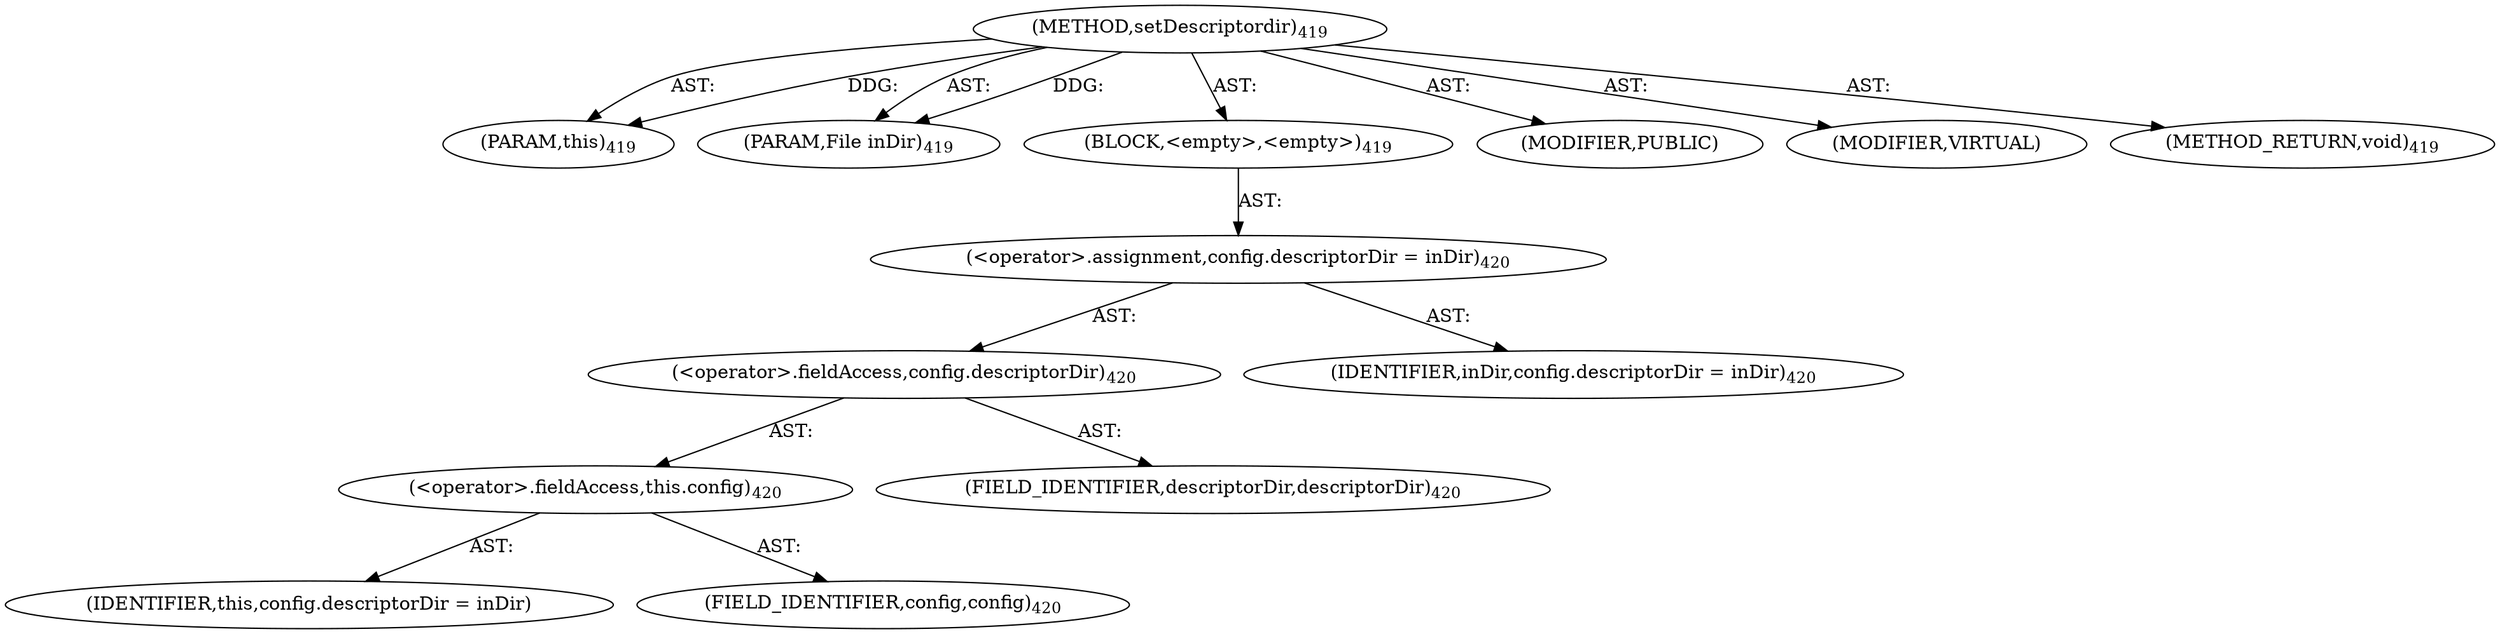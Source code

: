 digraph "setDescriptordir" {  
"111669149717" [label = <(METHOD,setDescriptordir)<SUB>419</SUB>> ]
"115964117020" [label = <(PARAM,this)<SUB>419</SUB>> ]
"115964117021" [label = <(PARAM,File inDir)<SUB>419</SUB>> ]
"25769803798" [label = <(BLOCK,&lt;empty&gt;,&lt;empty&gt;)<SUB>419</SUB>> ]
"30064771180" [label = <(&lt;operator&gt;.assignment,config.descriptorDir = inDir)<SUB>420</SUB>> ]
"30064771181" [label = <(&lt;operator&gt;.fieldAccess,config.descriptorDir)<SUB>420</SUB>> ]
"30064771182" [label = <(&lt;operator&gt;.fieldAccess,this.config)<SUB>420</SUB>> ]
"68719476819" [label = <(IDENTIFIER,this,config.descriptorDir = inDir)> ]
"55834574888" [label = <(FIELD_IDENTIFIER,config,config)<SUB>420</SUB>> ]
"55834574889" [label = <(FIELD_IDENTIFIER,descriptorDir,descriptorDir)<SUB>420</SUB>> ]
"68719476820" [label = <(IDENTIFIER,inDir,config.descriptorDir = inDir)<SUB>420</SUB>> ]
"133143986247" [label = <(MODIFIER,PUBLIC)> ]
"133143986248" [label = <(MODIFIER,VIRTUAL)> ]
"128849018901" [label = <(METHOD_RETURN,void)<SUB>419</SUB>> ]
  "111669149717" -> "115964117020"  [ label = "AST: "] 
  "111669149717" -> "115964117021"  [ label = "AST: "] 
  "111669149717" -> "25769803798"  [ label = "AST: "] 
  "111669149717" -> "133143986247"  [ label = "AST: "] 
  "111669149717" -> "133143986248"  [ label = "AST: "] 
  "111669149717" -> "128849018901"  [ label = "AST: "] 
  "25769803798" -> "30064771180"  [ label = "AST: "] 
  "30064771180" -> "30064771181"  [ label = "AST: "] 
  "30064771180" -> "68719476820"  [ label = "AST: "] 
  "30064771181" -> "30064771182"  [ label = "AST: "] 
  "30064771181" -> "55834574889"  [ label = "AST: "] 
  "30064771182" -> "68719476819"  [ label = "AST: "] 
  "30064771182" -> "55834574888"  [ label = "AST: "] 
  "111669149717" -> "115964117020"  [ label = "DDG: "] 
  "111669149717" -> "115964117021"  [ label = "DDG: "] 
}
